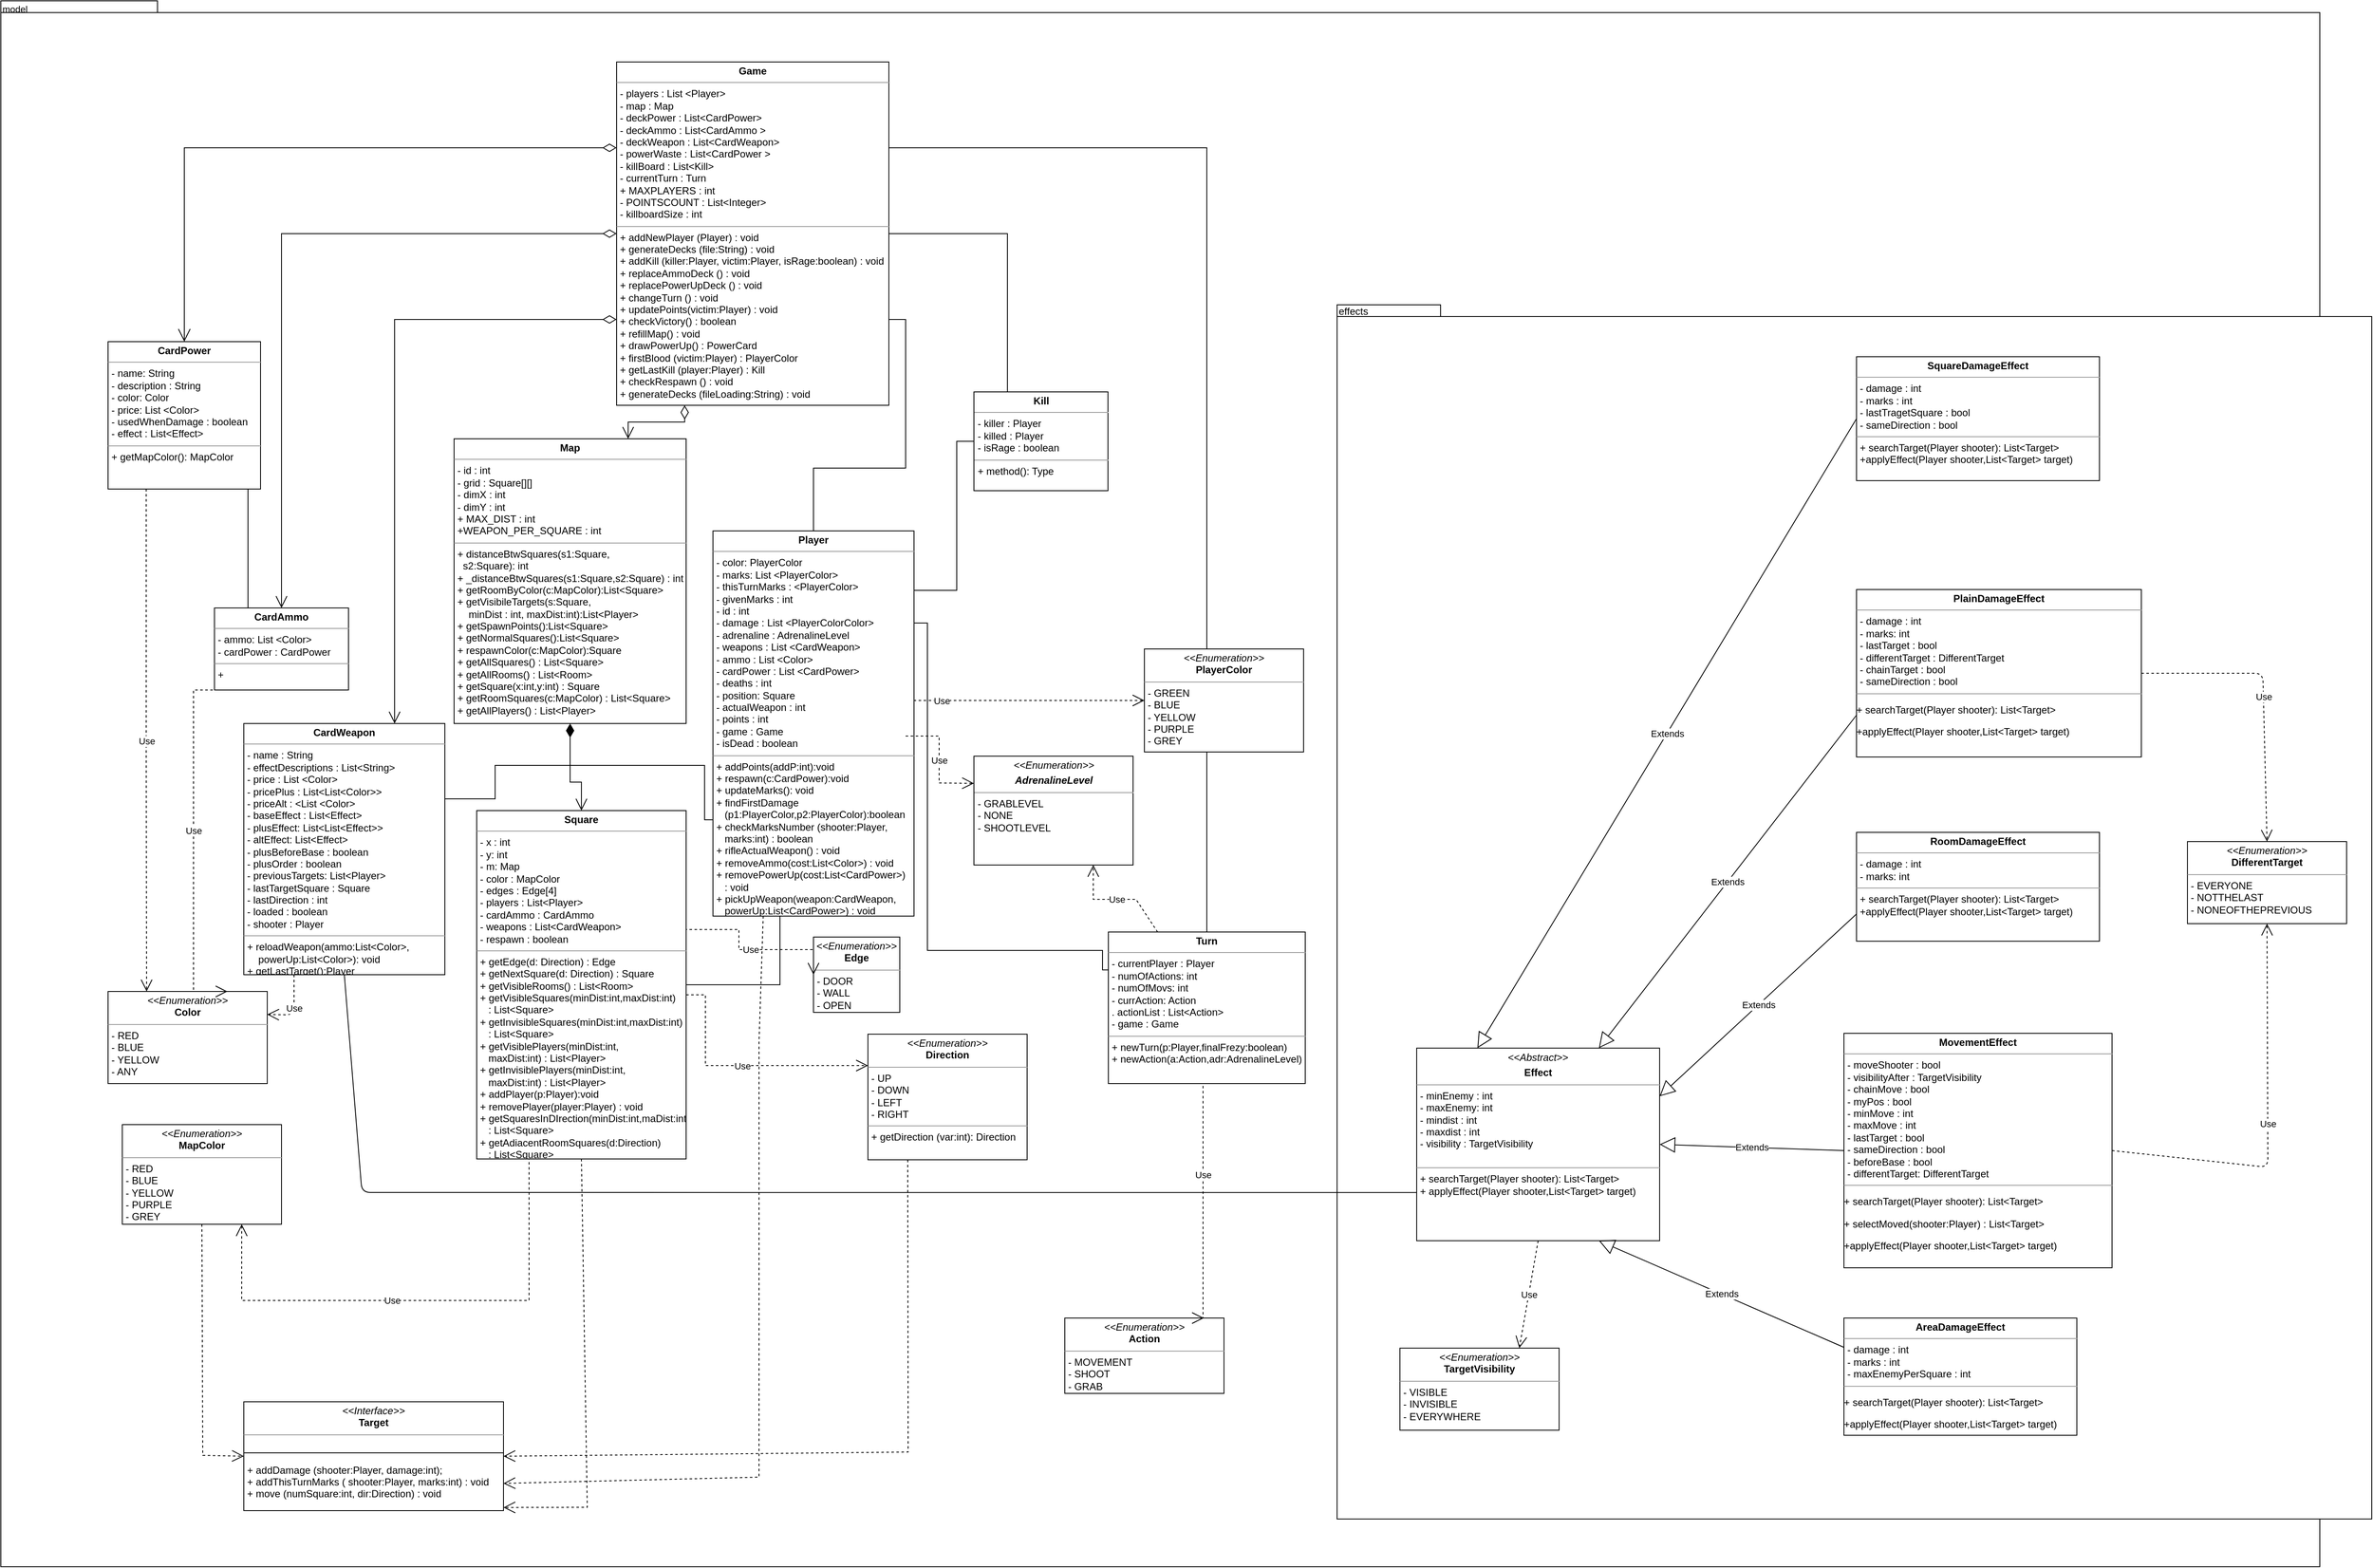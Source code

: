 <mxfile version="10.6.5" type="device"><diagram id="5dmXq8ka0FYqK9Un6Qsx" name="Page-1"><mxGraphModel dx="2029" dy="2107" grid="1" gridSize="10" guides="1" tooltips="1" connect="1" arrows="1" fold="1" page="1" pageScale="1" pageWidth="827" pageHeight="1169" math="0" shadow="0"><root><mxCell id="0"/><mxCell id="1" parent="0"/><mxCell id="xHORX6bzdE3aPcLLnHPH-1" value="" style="shape=folder;fontStyle=1;spacingTop=10;tabWidth=40;tabHeight=14;tabPosition=left;html=1;shadow=0;" parent="1" vertex="1"><mxGeometry x="-390" y="-313" width="2768" height="1870" as="geometry"/></mxCell><mxCell id="7BmhaFFAC1BRYuf5oVr5-10" value="&lt;br&gt;&lt;br&gt;" style="shape=folder;fontStyle=1;spacingTop=10;tabWidth=40;tabHeight=14;tabPosition=left;html=1;" parent="1" vertex="1"><mxGeometry x="1205" y="50" width="1235" height="1450" as="geometry"/></mxCell><mxCell id="xHORX6bzdE3aPcLLnHPH-2" style="edgeStyle=orthogonalEdgeStyle;rounded=0;orthogonalLoop=1;jettySize=auto;html=1;exitX=0.5;exitY=0;exitDx=0;exitDy=0;entryX=1;entryY=0.75;entryDx=0;entryDy=0;startArrow=none;startFill=0;endArrow=none;endFill=0;" parent="1" source="tw5TaVkdDz25E8knE4R4-1" target="7BmhaFFAC1BRYuf5oVr5-17" edge="1"><mxGeometry relative="1" as="geometry"/></mxCell><mxCell id="xHORX6bzdE3aPcLLnHPH-6" style="edgeStyle=orthogonalEdgeStyle;rounded=0;orthogonalLoop=1;jettySize=auto;html=1;exitX=0.5;exitY=0;exitDx=0;exitDy=0;entryX=0;entryY=0.25;entryDx=0;entryDy=0;endArrow=diamondThin;endFill=0;endSize=14;startArrow=open;startFill=0;startSize=13;" parent="1" source="tw5TaVkdDz25E8knE4R4-7" target="7BmhaFFAC1BRYuf5oVr5-17" edge="1"><mxGeometry relative="1" as="geometry"/></mxCell><mxCell id="xHORX6bzdE3aPcLLnHPH-10" style="edgeStyle=orthogonalEdgeStyle;rounded=0;orthogonalLoop=1;jettySize=auto;html=1;exitX=0.5;exitY=0;exitDx=0;exitDy=0;entryX=0;entryY=0.5;entryDx=0;entryDy=0;endArrow=diamondThin;endFill=0;endSize=14;startSize=12;startArrow=open;startFill=0;" parent="1" source="tw5TaVkdDz25E8knE4R4-4" target="7BmhaFFAC1BRYuf5oVr5-17" edge="1"><mxGeometry relative="1" as="geometry"/></mxCell><mxCell id="xHORX6bzdE3aPcLLnHPH-37" style="edgeStyle=orthogonalEdgeStyle;rounded=0;orthogonalLoop=1;jettySize=auto;html=1;exitX=0.25;exitY=0;exitDx=0;exitDy=0;entryX=1;entryY=0.5;entryDx=0;entryDy=0;endArrow=none;endFill=0;" parent="1" source="tw5TaVkdDz25E8knE4R4-10" target="7BmhaFFAC1BRYuf5oVr5-17" edge="1"><mxGeometry relative="1" as="geometry"/></mxCell><mxCell id="xHORX6bzdE3aPcLLnHPH-46" value="&lt;font style=&quot;font-size: 11px&quot;&gt;model&lt;/font&gt;" style="text;html=1;resizable=0;points=[];autosize=1;align=left;verticalAlign=top;spacingTop=-4;" parent="1" vertex="1"><mxGeometry x="-390" y="-313" width="50" height="20" as="geometry"/></mxCell><mxCell id="xHORX6bzdE3aPcLLnHPH-48" value="&lt;p style=&quot;margin: 0px ; margin-top: 4px ; text-align: center&quot;&gt;&lt;i&gt;&amp;lt;&amp;lt;Interface&amp;gt;&amp;gt;&lt;/i&gt;&lt;br&gt;&lt;b&gt;Target&lt;/b&gt;&lt;/p&gt;&lt;hr size=&quot;1&quot;&gt;&lt;p style=&quot;margin: 0px ; margin-left: 4px&quot;&gt;&lt;br&gt;&lt;/p&gt;&lt;p style=&quot;margin: 0px ; margin-left: 4px&quot;&gt;&lt;br&gt;&lt;/p&gt;&lt;p style=&quot;margin: 0px ; margin-left: 4px&quot;&gt;+ addDamage (shooter:Player, damage:int);&lt;/p&gt;&lt;p style=&quot;margin: 0px ; margin-left: 4px&quot;&gt;+ addThisTurnMarks ( shooter:Player, marks:int) : void&lt;/p&gt;&lt;p style=&quot;margin: 0px ; margin-left: 4px&quot;&gt;+ move (numSquare:int, dir:Direction) : void&lt;/p&gt;" style="verticalAlign=top;align=left;overflow=fill;fontSize=12;fontFamily=Helvetica;html=1;" parent="1" vertex="1"><mxGeometry x="-100" y="1360" width="310" height="130" as="geometry"/></mxCell><mxCell id="xHORX6bzdE3aPcLLnHPH-53" value="&lt;p style=&quot;margin: 0px ; margin-top: 4px ; text-align: center&quot;&gt;&lt;i&gt;&amp;lt;&amp;lt;Enumeration&amp;gt;&amp;gt;&lt;/i&gt;&lt;br&gt;&lt;b&gt;Color&lt;/b&gt;&lt;/p&gt;&lt;hr size=&quot;1&quot;&gt;&lt;p style=&quot;margin: 0px ; margin-left: 4px&quot;&gt;- RED&lt;/p&gt;&lt;p style=&quot;margin: 0px ; margin-left: 4px&quot;&gt;- BLUE&lt;/p&gt;&lt;p style=&quot;margin: 0px ; margin-left: 4px&quot;&gt;- YELLOW&lt;/p&gt;&lt;p style=&quot;margin: 0px ; margin-left: 4px&quot;&gt;- ANY&lt;/p&gt;" style="verticalAlign=top;align=left;overflow=fill;fontSize=12;fontFamily=Helvetica;html=1;" parent="1" vertex="1"><mxGeometry x="-262" y="870" width="190" height="110" as="geometry"/></mxCell><mxCell id="xHORX6bzdE3aPcLLnHPH-54" style="edgeStyle=orthogonalEdgeStyle;rounded=0;orthogonalLoop=1;jettySize=auto;html=1;exitX=1;exitY=0.5;exitDx=0;exitDy=0;entryX=0.5;entryY=1;entryDx=0;entryDy=0;endArrow=none;endFill=0;" parent="1" source="xHORX6bzdE3aPcLLnHPH-108" target="tw5TaVkdDz25E8knE4R4-1" edge="1"><mxGeometry relative="1" as="geometry"><mxPoint x="445" y="540.941" as="sourcePoint"/><Array as="points"><mxPoint x="540" y="862"/><mxPoint x="540" y="710"/></Array></mxGeometry></mxCell><mxCell id="xHORX6bzdE3aPcLLnHPH-55" style="edgeStyle=orthogonalEdgeStyle;rounded=0;orthogonalLoop=1;jettySize=auto;html=1;exitX=0.5;exitY=0;exitDx=0;exitDy=0;entryX=1;entryY=0.25;entryDx=0;entryDy=0;endArrow=none;endFill=0;" parent="1" source="xHORX6bzdE3aPcLLnHPH-56" target="7BmhaFFAC1BRYuf5oVr5-17" edge="1"><mxGeometry relative="1" as="geometry"/></mxCell><mxCell id="xHORX6bzdE3aPcLLnHPH-56" value="&lt;p style=&quot;margin: 0px ; margin-top: 4px ; text-align: center&quot;&gt;&lt;b&gt;Turn&lt;/b&gt;&lt;/p&gt;&lt;hr size=&quot;1&quot;&gt;&lt;p style=&quot;margin: 0px ; margin-left: 4px&quot;&gt;- currentPlayer : Player&lt;/p&gt;&lt;p style=&quot;margin: 0px ; margin-left: 4px&quot;&gt;- numOfActions: int&lt;/p&gt;&lt;p style=&quot;margin: 0px ; margin-left: 4px&quot;&gt;- numOfMovs: int&lt;/p&gt;&lt;p style=&quot;margin: 0px ; margin-left: 4px&quot;&gt;- currAction: Action&lt;/p&gt;&lt;p style=&quot;margin: 0px ; margin-left: 4px&quot;&gt;. actionList : List&amp;lt;Action&amp;gt;&lt;/p&gt;&lt;p style=&quot;margin: 0px ; margin-left: 4px&quot;&gt;- game : Game&lt;/p&gt;&lt;hr size=&quot;1&quot;&gt;&lt;p style=&quot;margin: 0px ; margin-left: 4px&quot;&gt;+ newTurn(p:Player,finalFrezy:boolean)&lt;/p&gt;&lt;p style=&quot;margin: 0px ; margin-left: 4px&quot;&gt;+ newAction(a:Action,adr:AdrenalineLevel)&lt;/p&gt;" style="verticalAlign=top;align=left;overflow=fill;fontSize=12;fontFamily=Helvetica;html=1;" parent="1" vertex="1"><mxGeometry x="932" y="799" width="235" height="181" as="geometry"/></mxCell><mxCell id="xHORX6bzdE3aPcLLnHPH-58" value="&lt;p style=&quot;margin: 0px ; margin-top: 4px ; text-align: center&quot;&gt;&lt;i&gt;&amp;lt;&amp;lt;Enumeration&amp;gt;&amp;gt;&lt;/i&gt;&lt;br&gt;&lt;b&gt;Action&lt;/b&gt;&lt;/p&gt;&lt;hr size=&quot;1&quot;&gt;&lt;p style=&quot;margin: 0px ; margin-left: 4px&quot;&gt;- MOVEMENT&lt;/p&gt;&lt;p style=&quot;margin: 0px ; margin-left: 4px&quot;&gt;- SHOOT&lt;/p&gt;&lt;p style=&quot;margin: 0px ; margin-left: 4px&quot;&gt;- GRAB&lt;/p&gt;" style="verticalAlign=top;align=left;overflow=fill;fontSize=12;fontFamily=Helvetica;html=1;" parent="1" vertex="1"><mxGeometry x="880" y="1260" width="190" height="90" as="geometry"/></mxCell><mxCell id="xHORX6bzdE3aPcLLnHPH-61" value="" style="endArrow=open;html=1;endSize=12;startArrow=diamondThin;startSize=14;startFill=1;edgeStyle=orthogonalEdgeStyle;align=left;verticalAlign=bottom;rounded=0;entryX=0.5;entryY=0;entryDx=0;entryDy=0;exitX=0.5;exitY=1;exitDx=0;exitDy=0;" parent="1" source="xHORX6bzdE3aPcLLnHPH-92" target="xHORX6bzdE3aPcLLnHPH-108" edge="1"><mxGeometry x="-1" y="24" relative="1" as="geometry"><mxPoint x="288.483" y="414.207" as="sourcePoint"/><mxPoint x="360" y="590" as="targetPoint"/><Array as="points"><mxPoint x="290" y="620"/><mxPoint x="303" y="620"/></Array><mxPoint x="-19" y="-24" as="offset"/></mxGeometry></mxCell><mxCell id="xHORX6bzdE3aPcLLnHPH-67" value="" style="endArrow=open;html=1;endSize=12;startArrow=diamondThin;startSize=14;startFill=0;edgeStyle=orthogonalEdgeStyle;align=left;verticalAlign=bottom;rounded=0;exitX=0.25;exitY=1;exitDx=0;exitDy=0;entryX=0.75;entryY=0;entryDx=0;entryDy=0;" parent="1" source="7BmhaFFAC1BRYuf5oVr5-17" edge="1" target="xHORX6bzdE3aPcLLnHPH-92"><mxGeometry x="-1" y="3" relative="1" as="geometry"><mxPoint x="310" y="231" as="sourcePoint"/><mxPoint x="290" y="271" as="targetPoint"/><Array as="points"/></mxGeometry></mxCell><mxCell id="xHORX6bzdE3aPcLLnHPH-72" value="Use" style="endArrow=open;endSize=12;html=1;strokeColor=#000000;rounded=0;dashed=1;edgeStyle=orthogonalEdgeStyle;exitX=0.75;exitY=1;exitDx=0;exitDy=0;" parent="1" source="xHORX6bzdE3aPcLLnHPH-56" edge="1"><mxGeometry width="160" relative="1" as="geometry"><mxPoint x="975" y="938" as="sourcePoint"/><mxPoint x="1046" y="1260" as="targetPoint"/><Array as="points"><mxPoint x="1045" y="1260"/></Array></mxGeometry></mxCell><mxCell id="xHORX6bzdE3aPcLLnHPH-74" value="Use" style="endArrow=open;endSize=12;dashed=1;html=1;strokeColor=#000000;edgeStyle=orthogonalEdgeStyle;rounded=0;exitX=0.25;exitY=1;exitDx=0;exitDy=0;" parent="1" source="tw5TaVkdDz25E8knE4R4-7" target="xHORX6bzdE3aPcLLnHPH-53" edge="1"><mxGeometry width="160" relative="1" as="geometry"><mxPoint x="-55" y="500" as="sourcePoint"/><mxPoint x="130" y="300" as="targetPoint"/><Array as="points"><mxPoint x="-216" y="580"/><mxPoint x="-216" y="580"/></Array></mxGeometry></mxCell><mxCell id="xHORX6bzdE3aPcLLnHPH-79" value="" style="endArrow=none;html=1;edgeStyle=orthogonalEdgeStyle;strokeColor=#000000;rounded=0;entryX=0;entryY=0.5;entryDx=0;entryDy=0;exitX=1;exitY=0.25;exitDx=0;exitDy=0;" parent="1" source="tw5TaVkdDz25E8knE4R4-1" target="tw5TaVkdDz25E8knE4R4-10" edge="1"><mxGeometry relative="1" as="geometry"><mxPoint x="665" y="290" as="sourcePoint"/><mxPoint x="690" y="289" as="targetPoint"/><Array as="points"><mxPoint x="666" y="391"/><mxPoint x="751" y="391"/><mxPoint x="751" y="214"/></Array></mxGeometry></mxCell><mxCell id="xHORX6bzdE3aPcLLnHPH-80" value="" style="resizable=0;html=1;align=left;verticalAlign=bottom;labelBackgroundColor=#ffffff;fontSize=10;" parent="xHORX6bzdE3aPcLLnHPH-79" connectable="0" vertex="1"><mxGeometry x="-1" relative="1" as="geometry"/></mxCell><mxCell id="xHORX6bzdE3aPcLLnHPH-81" value="" style="resizable=0;html=1;align=right;verticalAlign=bottom;labelBackgroundColor=#ffffff;fontSize=10;" parent="xHORX6bzdE3aPcLLnHPH-79" connectable="0" vertex="1"><mxGeometry x="1" relative="1" as="geometry"/></mxCell><mxCell id="xHORX6bzdE3aPcLLnHPH-82" value="" style="endArrow=none;html=1;edgeStyle=orthogonalEdgeStyle;strokeColor=#000000;rounded=0;exitX=1;exitY=0.25;exitDx=0;exitDy=0;entryX=0;entryY=0.25;entryDx=0;entryDy=0;" parent="1" source="tw5TaVkdDz25E8knE4R4-1" target="xHORX6bzdE3aPcLLnHPH-56" edge="1"><mxGeometry relative="1" as="geometry"><mxPoint x="667" y="410" as="sourcePoint"/><mxPoint x="927" y="821" as="targetPoint"/><Array as="points"><mxPoint x="716" y="430"/><mxPoint x="716" y="821"/><mxPoint x="925" y="821"/></Array></mxGeometry></mxCell><mxCell id="xHORX6bzdE3aPcLLnHPH-83" value="" style="resizable=0;html=1;align=left;verticalAlign=bottom;labelBackgroundColor=#ffffff;fontSize=10;" parent="xHORX6bzdE3aPcLLnHPH-82" connectable="0" vertex="1"><mxGeometry x="-1" relative="1" as="geometry"/></mxCell><mxCell id="xHORX6bzdE3aPcLLnHPH-84" value="" style="resizable=0;html=1;align=right;verticalAlign=bottom;labelBackgroundColor=#ffffff;fontSize=10;" parent="xHORX6bzdE3aPcLLnHPH-82" connectable="0" vertex="1"><mxGeometry x="1" relative="1" as="geometry"/></mxCell><mxCell id="xHORX6bzdE3aPcLLnHPH-90" value="&lt;p style=&quot;margin: 0px ; margin-top: 4px ; text-align: center&quot;&gt;&lt;i&gt;&amp;lt;&amp;lt;Enumeration&amp;gt;&amp;gt;&lt;/i&gt;&lt;br&gt;&lt;b&gt;Edge&lt;/b&gt;&lt;/p&gt;&lt;hr size=&quot;1&quot;&gt;&lt;p style=&quot;margin: 0px ; margin-left: 4px&quot;&gt;- DOOR&lt;/p&gt;&lt;p style=&quot;margin: 0px ; margin-left: 4px&quot;&gt;- WALL&lt;/p&gt;&lt;p style=&quot;margin: 0px ; margin-left: 4px&quot;&gt;- OPEN&lt;/p&gt;" style="verticalAlign=top;align=left;overflow=fill;fontSize=12;fontFamily=Helvetica;html=1;" parent="1" vertex="1"><mxGeometry x="580" y="805" width="103" height="90" as="geometry"/></mxCell><mxCell id="xHORX6bzdE3aPcLLnHPH-92" value="&lt;p style=&quot;margin: 0px ; margin-top: 4px ; text-align: center&quot;&gt;&lt;b&gt;Map&lt;/b&gt;&lt;/p&gt;&lt;hr size=&quot;1&quot;&gt;&lt;p style=&quot;margin: 0px ; margin-left: 4px&quot;&gt;- id : int&lt;/p&gt;&lt;p style=&quot;margin: 0px ; margin-left: 4px&quot;&gt;- grid : Square[][]&lt;/p&gt;&lt;p style=&quot;margin: 0px ; margin-left: 4px&quot;&gt;- dimX : int&lt;/p&gt;&lt;p style=&quot;margin: 0px ; margin-left: 4px&quot;&gt;- dimY : int&lt;/p&gt;&lt;p style=&quot;margin: 0px ; margin-left: 4px&quot;&gt;+ MAX_DIST : int&lt;/p&gt;&lt;p style=&quot;margin: 0px ; margin-left: 4px&quot;&gt;+WEAPON_PER_SQUARE : int&lt;/p&gt;&lt;hr size=&quot;1&quot;&gt;&lt;p style=&quot;margin: 0px ; margin-left: 4px&quot;&gt;+ distanceBtwSquares(s1:Square,&lt;br&gt;&amp;nbsp; s2:Square): int&lt;/p&gt;&lt;p style=&quot;margin: 0px ; margin-left: 4px&quot;&gt;+ _distanceBtwSquares(s1:Square,s2:Square) : int&lt;/p&gt;&lt;p style=&quot;margin: 0px ; margin-left: 4px&quot;&gt;&lt;span&gt;+ getRoomByColor(c:MapColor):List&amp;lt;Square&amp;gt;&lt;/span&gt;&lt;/p&gt;&lt;p style=&quot;margin: 0px ; margin-left: 4px&quot;&gt;+ getVisibileTargets(s:Square,&lt;br&gt;&amp;nbsp; &amp;nbsp; minDist : int, maxDist:int):List&amp;lt;Player&amp;gt;&lt;/p&gt;&lt;p style=&quot;margin: 0px ; margin-left: 4px&quot;&gt;+ getSpawnPoints():List&amp;lt;Square&amp;gt;&lt;/p&gt;&lt;p style=&quot;margin: 0px ; margin-left: 4px&quot;&gt;+ getNormalSquares():List&amp;lt;Square&amp;gt;&lt;/p&gt;&lt;p style=&quot;margin: 0px ; margin-left: 4px&quot;&gt;+ respawnColor(c:MapColor):Square&lt;/p&gt;&lt;p style=&quot;margin: 0px ; margin-left: 4px&quot;&gt;+ getAllSquares() : List&amp;lt;Square&amp;gt;&lt;/p&gt;&lt;p style=&quot;margin: 0px ; margin-left: 4px&quot;&gt;+ getAllRooms() : List&amp;lt;Room&amp;gt;&lt;/p&gt;&lt;p style=&quot;margin: 0px ; margin-left: 4px&quot;&gt;+ getSquare(x:int,y:int) : Square&lt;/p&gt;&lt;p style=&quot;margin: 0px ; margin-left: 4px&quot;&gt;+ getRoomSquares(c:MapColor) : List&amp;lt;Square&amp;gt;&lt;/p&gt;&lt;p style=&quot;margin: 0px ; margin-left: 4px&quot;&gt;+ getAllPlayers() : List&amp;lt;Player&amp;gt;&lt;/p&gt;&lt;p style=&quot;margin: 0px ; margin-left: 4px&quot;&gt;&lt;br&gt;&lt;/p&gt;" style="verticalAlign=top;align=left;overflow=fill;fontSize=12;fontFamily=Helvetica;html=1;" parent="1" vertex="1"><mxGeometry x="151" y="210" width="277" height="340" as="geometry"/></mxCell><mxCell id="xHORX6bzdE3aPcLLnHPH-97" value="Use" style="endArrow=open;endSize=12;dashed=1;html=1;strokeColor=#000000;edgeStyle=orthogonalEdgeStyle;exitX=1;exitY=0.5;exitDx=0;exitDy=0;rounded=0;entryX=0;entryY=0.25;entryDx=0;entryDy=0;" parent="1" source="xHORX6bzdE3aPcLLnHPH-108" target="cgNU7ZwbJ3trdN-GTC8m-3" edge="1"><mxGeometry x="0.039" width="160" relative="1" as="geometry"><mxPoint x="444.853" y="592.765" as="sourcePoint"/><mxPoint x="631.429" y="954.143" as="targetPoint"/><Array as="points"><mxPoint x="451" y="874"/><mxPoint x="451" y="958"/></Array><mxPoint as="offset"/></mxGeometry></mxCell><mxCell id="xHORX6bzdE3aPcLLnHPH-108" value="&lt;p style=&quot;margin: 0px ; margin-top: 4px ; text-align: center&quot;&gt;&lt;b&gt;Square&lt;/b&gt;&lt;/p&gt;&lt;hr size=&quot;1&quot;&gt;&lt;p style=&quot;margin: 0px ; margin-left: 4px&quot;&gt;&lt;span&gt;- x : int&lt;/span&gt;&lt;br&gt;&lt;/p&gt;&lt;p style=&quot;margin: 0px ; margin-left: 4px&quot;&gt;- y: int&lt;/p&gt;&lt;p style=&quot;margin: 0px ; margin-left: 4px&quot;&gt;- m: Map&lt;/p&gt;&lt;p style=&quot;margin: 0px ; margin-left: 4px&quot;&gt;- color : MapColor&lt;/p&gt;&lt;p style=&quot;margin: 0px ; margin-left: 4px&quot;&gt;- edges : Edge[4]&lt;/p&gt;&lt;p style=&quot;margin: 0px ; margin-left: 4px&quot;&gt;- players : List&amp;lt;Player&amp;gt;&lt;/p&gt;&lt;p style=&quot;margin: 0px ; margin-left: 4px&quot;&gt;- cardAmmo : CardAmmo&lt;/p&gt;&lt;p style=&quot;margin: 0px ; margin-left: 4px&quot;&gt;- weapons : List&amp;lt;CardWeapon&amp;gt;&lt;/p&gt;&lt;p style=&quot;margin: 0px ; margin-left: 4px&quot;&gt;- respawn : boolean&lt;/p&gt;&lt;hr size=&quot;1&quot;&gt;&lt;p style=&quot;margin: 0px ; margin-left: 4px&quot;&gt;+ getEdge(d: Direction) : Edge&lt;/p&gt;&lt;p style=&quot;margin: 0px ; margin-left: 4px&quot;&gt;+ getNextSquare(d: Direction) :&lt;span&gt;&amp;nbsp;Square&lt;/span&gt;&lt;/p&gt;&lt;p style=&quot;margin: 0px ; margin-left: 4px&quot;&gt;+ getVisibleRooms() :&amp;nbsp;&lt;span&gt;List&amp;lt;Room&amp;gt;&lt;/span&gt;&lt;/p&gt;&lt;p style=&quot;margin: 0px ; margin-left: 4px&quot;&gt;&lt;span&gt;+ getVisibleSquares(minDist:int,maxDist:int)&lt;/span&gt;&lt;/p&gt;&lt;p style=&quot;margin: 0px ; margin-left: 4px&quot;&gt;&lt;span&gt;&amp;nbsp; &amp;nbsp;: List&amp;lt;Square&amp;gt;&lt;/span&gt;&lt;/p&gt;&lt;p style=&quot;margin: 0px ; margin-left: 4px&quot;&gt;&lt;span&gt;+ getInvisibleSquares(minDist:int,maxDist:int)&lt;/span&gt;&lt;/p&gt;&lt;p style=&quot;margin: 0px ; margin-left: 4px&quot;&gt;&lt;span&gt;&amp;nbsp; &amp;nbsp;: List&amp;lt;Square&amp;gt;&lt;/span&gt;&lt;/p&gt;&lt;p style=&quot;margin: 0px ; margin-left: 4px&quot;&gt;+ getVisiblePlayers(minDist:int,&lt;/p&gt;&lt;p style=&quot;margin: 0px ; margin-left: 4px&quot;&gt;&amp;nbsp; &amp;nbsp;maxDist:int) :&amp;nbsp;&lt;span&gt;List&amp;lt;Player&amp;gt;&lt;/span&gt;&lt;/p&gt;&lt;p style=&quot;margin: 0px ; margin-left: 4px&quot;&gt;&lt;span&gt;+ getInvisiblePlayers(minDist:int,&lt;/span&gt;&lt;/p&gt;&lt;p style=&quot;margin: 0px ; margin-left: 4px&quot;&gt;&lt;span&gt;&amp;nbsp; &amp;nbsp;maxDist:int) : List&amp;lt;Player&amp;gt;&lt;/span&gt;&lt;/p&gt;&lt;p style=&quot;margin: 0px ; margin-left: 4px&quot;&gt;+ addPlayer(p:Player):void&lt;/p&gt;&lt;p style=&quot;margin: 0px ; margin-left: 4px&quot;&gt;+ removePlayer(player:Player) : void&lt;/p&gt;&lt;p style=&quot;margin: 0px ; margin-left: 4px&quot;&gt;+ getSquaresInDIrection(minDist:int,maDist:int)&lt;/p&gt;&lt;p style=&quot;margin: 0px ; margin-left: 4px&quot;&gt;&amp;nbsp; &amp;nbsp;: List&amp;lt;Square&amp;gt;&lt;/p&gt;&lt;p style=&quot;margin: 0px ; margin-left: 4px&quot;&gt;+ getAdiacentRoomSquares(d:Direction)&lt;/p&gt;&lt;p style=&quot;margin: 0px ; margin-left: 4px&quot;&gt;&amp;nbsp; &amp;nbsp;: List&amp;lt;Square&amp;gt;&lt;/p&gt;" style="verticalAlign=top;align=left;overflow=fill;fontSize=12;fontFamily=Helvetica;html=1;" parent="1" vertex="1"><mxGeometry x="178" y="654" width="250" height="416" as="geometry"/></mxCell><mxCell id="xHORX6bzdE3aPcLLnHPH-109" value="Use" style="endArrow=open;endSize=12;dashed=1;html=1;strokeColor=#000000;edgeStyle=orthogonalEdgeStyle;rounded=0;entryX=0;entryY=0.5;entryDx=0;entryDy=0;exitX=1;exitY=0.25;exitDx=0;exitDy=0;" parent="1" source="xHORX6bzdE3aPcLLnHPH-108" target="xHORX6bzdE3aPcLLnHPH-90" edge="1"><mxGeometry x="0.137" width="160" relative="1" as="geometry"><mxPoint x="490" y="604" as="sourcePoint"/><mxPoint x="610" y="605" as="targetPoint"/><Array as="points"><mxPoint x="491" y="796"/><mxPoint x="491" y="820"/></Array><mxPoint as="offset"/></mxGeometry></mxCell><mxCell id="szUhDlw3FZCNTtnYp7jg-1" value="&lt;p style=&quot;margin: 0px ; margin-top: 4px ; text-align: center&quot;&gt;&lt;i&gt;&amp;lt;&amp;lt;Enumeration&amp;gt;&amp;gt;&lt;/i&gt;&lt;br&gt;&lt;b&gt;MapColor&lt;/b&gt;&lt;/p&gt;&lt;hr size=&quot;1&quot;&gt;&lt;p style=&quot;margin: 0px ; margin-left: 4px&quot;&gt;- RED&lt;/p&gt;&lt;p style=&quot;margin: 0px ; margin-left: 4px&quot;&gt;- BLUE&lt;/p&gt;&lt;p style=&quot;margin: 0px ; margin-left: 4px&quot;&gt;- YELLOW&lt;/p&gt;&lt;p style=&quot;margin: 0px ; margin-left: 4px&quot;&gt;- PURPLE&lt;/p&gt;&lt;p style=&quot;margin: 0px ; margin-left: 4px&quot;&gt;- GREY&lt;/p&gt;" style="verticalAlign=top;align=left;overflow=fill;fontSize=12;fontFamily=Helvetica;html=1;" parent="1" vertex="1"><mxGeometry x="-245" y="1029" width="190" height="119" as="geometry"/></mxCell><mxCell id="szUhDlw3FZCNTtnYp7jg-4" value="Use" style="endArrow=none;endSize=12;dashed=1;html=1;entryX=0.25;entryY=1;entryDx=0;entryDy=0;edgeStyle=orthogonalEdgeStyle;rounded=0;startSize=12;startArrow=open;startFill=0;endFill=0;exitX=0.75;exitY=1;exitDx=0;exitDy=0;" parent="1" source="szUhDlw3FZCNTtnYp7jg-1" target="xHORX6bzdE3aPcLLnHPH-108" edge="1"><mxGeometry x="-0.105" width="160" relative="1" as="geometry"><mxPoint x="40" y="1149" as="sourcePoint"/><mxPoint x="210" y="830" as="targetPoint"/><Array as="points"><mxPoint x="-7" y="1239"/><mxPoint x="315" y="1239"/></Array><mxPoint as="offset"/></mxGeometry></mxCell><mxCell id="szUhDlw3FZCNTtnYp7jg-5" value="&lt;p style=&quot;margin: 0px ; margin-top: 4px ; text-align: center&quot;&gt;&lt;i&gt;&amp;lt;&amp;lt;Enumeration&amp;gt;&amp;gt;&lt;/i&gt;&lt;br&gt;&lt;b&gt;PlayerColor&lt;/b&gt;&lt;/p&gt;&lt;hr size=&quot;1&quot;&gt;&lt;p style=&quot;margin: 0px ; margin-left: 4px&quot;&gt;- GREEN&lt;/p&gt;&lt;p style=&quot;margin: 0px ; margin-left: 4px&quot;&gt;- BLUE&lt;/p&gt;&lt;p style=&quot;margin: 0px ; margin-left: 4px&quot;&gt;- YELLOW&lt;/p&gt;&lt;p style=&quot;margin: 0px ; margin-left: 4px&quot;&gt;- PURPLE&lt;/p&gt;&lt;p style=&quot;margin: 0px ; margin-left: 4px&quot;&gt;- GREY&lt;/p&gt;" style="verticalAlign=top;align=left;overflow=fill;fontSize=12;fontFamily=Helvetica;html=1;" parent="1" vertex="1"><mxGeometry x="975" y="461" width="190" height="123" as="geometry"/></mxCell><mxCell id="szUhDlw3FZCNTtnYp7jg-6" value="Use" style="endArrow=open;endSize=12;dashed=1;html=1;exitX=1;exitY=0.75;exitDx=0;exitDy=0;edgeStyle=orthogonalEdgeStyle;rounded=0;entryX=0;entryY=0.5;entryDx=0;entryDy=0;" parent="1" source="tw5TaVkdDz25E8knE4R4-1" target="szUhDlw3FZCNTtnYp7jg-5" edge="1"><mxGeometry width="160" relative="1" as="geometry"><mxPoint x="670" y="380" as="sourcePoint"/><mxPoint x="830" y="380" as="targetPoint"/><Array as="points"><mxPoint x="666" y="524"/></Array></mxGeometry></mxCell><mxCell id="RBNO5oEIZXy7v-XqrC7g-1" value="&lt;p style=&quot;margin: 0px ; margin-top: 4px ; text-align: center&quot;&gt;&amp;lt;&amp;lt;&lt;i&gt;Abstract&lt;/i&gt;&amp;gt;&amp;gt;&lt;/p&gt;&lt;p style=&quot;margin: 0px ; margin-top: 4px ; text-align: center&quot;&gt;&lt;b&gt;Effect&lt;/b&gt;&lt;/p&gt;&lt;hr size=&quot;1&quot;&gt;&lt;p style=&quot;margin: 0px ; margin-left: 4px&quot;&gt;- minEnemy : int&lt;/p&gt;&lt;p style=&quot;margin: 0px ; margin-left: 4px&quot;&gt;- maxEnemy: int&lt;/p&gt;&lt;p style=&quot;margin: 0px ; margin-left: 4px&quot;&gt;- mindist : int&lt;/p&gt;&lt;p style=&quot;margin: 0px ; margin-left: 4px&quot;&gt;- maxdist : int&lt;/p&gt;&lt;p style=&quot;margin: 0px ; margin-left: 4px&quot;&gt;- visibility : TargetVisibility&lt;/p&gt;&lt;p style=&quot;margin: 0px ; margin-left: 4px&quot;&gt;&lt;br&gt;&lt;/p&gt;&lt;hr size=&quot;1&quot;&gt;&lt;p style=&quot;margin: 0px ; margin-left: 4px&quot;&gt;+ searchTarget(Player shooter): List&amp;lt;Target&amp;gt;&lt;/p&gt;&lt;p style=&quot;margin: 0px ; margin-left: 4px&quot;&gt;+ applyEffect(Player shooter,List&amp;lt;Target&amp;gt; target)&lt;/p&gt;" style="verticalAlign=top;align=left;overflow=fill;fontSize=12;fontFamily=Helvetica;html=1;" parent="1" vertex="1"><mxGeometry x="1300" y="937.682" width="290" height="230" as="geometry"/></mxCell><mxCell id="RBNO5oEIZXy7v-XqrC7g-2" value="&lt;p style=&quot;margin: 0px ; margin-top: 4px ; text-align: center&quot;&gt;&lt;b&gt;PlainDamageEffect&lt;/b&gt;&lt;/p&gt;&lt;hr size=&quot;1&quot;&gt;&lt;p style=&quot;margin: 0px ; margin-left: 4px&quot;&gt;- damage : int&lt;/p&gt;&lt;p style=&quot;margin: 0px ; margin-left: 4px&quot;&gt;- marks: int&lt;/p&gt;&lt;p style=&quot;margin: 0px ; margin-left: 4px&quot;&gt;- lastTarget : bool&lt;/p&gt;&lt;p style=&quot;margin: 0px ; margin-left: 4px&quot;&gt;- differentTarget : DifferentTarget&lt;/p&gt;&lt;p style=&quot;margin: 0px ; margin-left: 4px&quot;&gt;- chainTarget : bool&lt;/p&gt;&lt;p style=&quot;margin: 0px ; margin-left: 4px&quot;&gt;- sameDirection : bool&lt;/p&gt;&lt;hr size=&quot;1&quot;&gt;&lt;p style=&quot;text-align: left&quot;&gt;+ searchTarget(Player shooter): List&amp;lt;Target&amp;gt;&lt;/p&gt;&lt;p style=&quot;text-align: left&quot;&gt;&lt;span&gt;+applyEffect(Player shooter,List&amp;lt;Target&amp;gt; target)&lt;/span&gt;&lt;/p&gt;" style="verticalAlign=top;align=left;overflow=fill;fontSize=12;fontFamily=Helvetica;html=1;" parent="1" vertex="1"><mxGeometry x="1825" y="390" width="340" height="200" as="geometry"/></mxCell><mxCell id="RBNO5oEIZXy7v-XqrC7g-7" value="&lt;p style=&quot;margin: 0px ; margin-top: 4px ; text-align: center&quot;&gt;&lt;b&gt;MovementEffect&lt;/b&gt;&lt;/p&gt;&lt;hr size=&quot;1&quot;&gt;&lt;p style=&quot;margin: 0px ; margin-left: 4px&quot;&gt;- moveShooter : bool&lt;/p&gt;&lt;p style=&quot;margin: 0px ; margin-left: 4px&quot;&gt;- visibilityAfter : TargetVisibility&lt;/p&gt;&lt;p style=&quot;margin: 0px ; margin-left: 4px&quot;&gt;- chainMove : bool&lt;/p&gt;&lt;p style=&quot;margin: 0px ; margin-left: 4px&quot;&gt;- myPos : bool&lt;/p&gt;&lt;p style=&quot;margin: 0px ; margin-left: 4px&quot;&gt;- minMove : int&lt;/p&gt;&lt;p style=&quot;margin: 0px ; margin-left: 4px&quot;&gt;- maxMove : int&lt;/p&gt;&lt;p style=&quot;margin: 0px ; margin-left: 4px&quot;&gt;- lastTarget : bool&lt;/p&gt;&lt;p style=&quot;margin: 0px ; margin-left: 4px&quot;&gt;- sameDirection : bool&lt;/p&gt;&lt;p style=&quot;margin: 0px ; margin-left: 4px&quot;&gt;- beforeBase : bool&lt;/p&gt;&lt;p style=&quot;margin: 0px ; margin-left: 4px&quot;&gt;- differentTarget: DifferentTarget&lt;/p&gt;&lt;hr size=&quot;1&quot;&gt;&lt;p&gt;+ searchTarget(Player shooter): List&amp;lt;Target&amp;gt;&lt;/p&gt;&lt;p&gt;+ selectMoved(shooter:Player) : List&amp;lt;Target&amp;gt;&lt;/p&gt;&lt;p&gt;+applyEffect(Player shooter,List&amp;lt;Target&amp;gt; target)&lt;/p&gt;" style="verticalAlign=top;align=left;overflow=fill;fontSize=12;fontFamily=Helvetica;html=1;" parent="1" vertex="1"><mxGeometry x="1810" y="920" width="320" height="280" as="geometry"/></mxCell><mxCell id="RBNO5oEIZXy7v-XqrC7g-8" value="&lt;p style=&quot;margin: 0px ; margin-top: 4px ; text-align: center&quot;&gt;&lt;b&gt;AreaDamageEffect&lt;/b&gt;&lt;/p&gt;&lt;hr size=&quot;1&quot;&gt;&lt;p style=&quot;margin: 0px ; margin-left: 4px&quot;&gt;- damage : int&lt;/p&gt;&lt;p style=&quot;margin: 0px ; margin-left: 4px&quot;&gt;- marks : int&lt;/p&gt;&lt;p style=&quot;margin: 0px ; margin-left: 4px&quot;&gt;- maxEnemyPerSquare : int&lt;/p&gt;&lt;hr size=&quot;1&quot;&gt;&lt;p&gt;+ searchTarget(Player shooter): List&amp;lt;Target&amp;gt;&lt;/p&gt;&lt;p&gt;+applyEffect(Player shooter,List&amp;lt;Target&amp;gt; target)&lt;/p&gt;" style="verticalAlign=top;align=left;overflow=fill;fontSize=12;fontFamily=Helvetica;html=1;" parent="1" vertex="1"><mxGeometry x="1810" y="1260" width="278" height="140" as="geometry"/></mxCell><mxCell id="UMtRhjPO0M0W3P94okes-1" value="&lt;p style=&quot;margin: 0px ; margin-top: 4px ; text-align: center&quot;&gt;&lt;b&gt;RoomDamageEffect&lt;/b&gt;&lt;/p&gt;&lt;hr size=&quot;1&quot;&gt;&lt;p style=&quot;margin: 0px ; margin-left: 4px&quot;&gt;- damage : int&lt;/p&gt;&lt;p style=&quot;margin: 0px ; margin-left: 4px&quot;&gt;- marks: int&lt;br&gt;&lt;/p&gt;&lt;hr size=&quot;1&quot;&gt;&lt;p style=&quot;margin: 0px ; margin-left: 4px&quot;&gt;+ searchTarget(Player shooter): List&amp;lt;Target&amp;gt;&lt;/p&gt;&lt;p style=&quot;margin: 0px ; margin-left: 4px&quot;&gt;+applyEffect(Player shooter,List&amp;lt;Target&amp;gt; target)&lt;/p&gt;" style="verticalAlign=top;align=left;overflow=fill;fontSize=12;fontFamily=Helvetica;html=1;" parent="1" vertex="1"><mxGeometry x="1825" y="680" width="290" height="130" as="geometry"/></mxCell><mxCell id="UMtRhjPO0M0W3P94okes-2" value="&lt;p style=&quot;margin: 0px ; margin-top: 4px ; text-align: center&quot;&gt;&lt;b&gt;SquareDamageEffect&lt;/b&gt;&lt;/p&gt;&lt;hr size=&quot;1&quot;&gt;&lt;p style=&quot;margin: 0px ; margin-left: 4px&quot;&gt;- damage : int&lt;/p&gt;&lt;p style=&quot;margin: 0px ; margin-left: 4px&quot;&gt;- marks : int&lt;/p&gt;&lt;p style=&quot;margin: 0px ; margin-left: 4px&quot;&gt;- lastTragetSquare : bool&lt;br&gt;&lt;/p&gt;&lt;p style=&quot;margin: 0px ; margin-left: 4px&quot;&gt;- sameDirection : bool&lt;/p&gt;&lt;hr size=&quot;1&quot;&gt;&lt;p style=&quot;margin: 0px ; margin-left: 4px&quot;&gt;+ searchTarget(Player shooter): List&amp;lt;Target&amp;gt;&lt;/p&gt;&lt;p style=&quot;margin: 0px ; margin-left: 4px&quot;&gt;+applyEffect(Player shooter,List&amp;lt;Target&amp;gt; target)&lt;/p&gt;" style="verticalAlign=top;align=left;overflow=fill;fontSize=12;fontFamily=Helvetica;html=1;" parent="1" vertex="1"><mxGeometry x="1825" y="112" width="290" height="148" as="geometry"/></mxCell><mxCell id="UMtRhjPO0M0W3P94okes-8" value="Extends" style="endArrow=block;endSize=16;endFill=0;html=1;exitX=0;exitY=0.5;exitDx=0;exitDy=0;entryX=1;entryY=0.5;entryDx=0;entryDy=0;" parent="1" source="RBNO5oEIZXy7v-XqrC7g-7" target="RBNO5oEIZXy7v-XqrC7g-1" edge="1"><mxGeometry width="160" relative="1" as="geometry"><mxPoint x="-40" y="1280" as="sourcePoint"/><mxPoint x="120" y="1280" as="targetPoint"/></mxGeometry></mxCell><mxCell id="UMtRhjPO0M0W3P94okes-17" value="" style="endArrow=open;endSize=12;dashed=1;html=1;exitX=0.25;exitY=1;exitDx=0;exitDy=0;entryX=1;entryY=0.5;entryDx=0;entryDy=0;rounded=0;" parent="1" source="cgNU7ZwbJ3trdN-GTC8m-3" target="xHORX6bzdE3aPcLLnHPH-48" edge="1"><mxGeometry x="-0.287" y="-100" width="160" relative="1" as="geometry"><mxPoint x="701.429" y="1089.857" as="sourcePoint"/><mxPoint x="-30" y="1280" as="targetPoint"/><Array as="points"><mxPoint x="693" y="1420"/></Array><mxPoint x="-100" y="100" as="offset"/></mxGeometry></mxCell><mxCell id="UMtRhjPO0M0W3P94okes-20" value="" style="endArrow=open;endSize=12;dashed=1;html=1;exitX=0.25;exitY=1;exitDx=0;exitDy=0;entryX=1;entryY=0.75;entryDx=0;entryDy=0;rounded=0;" parent="1" source="tw5TaVkdDz25E8knE4R4-1" target="xHORX6bzdE3aPcLLnHPH-48" edge="1"><mxGeometry x="-0.017" y="-45" width="160" relative="1" as="geometry"><mxPoint x="674.286" y="690.429" as="sourcePoint"/><mxPoint x="134.286" y="901.857" as="targetPoint"/><Array as="points"><mxPoint x="515" y="930"/><mxPoint x="515" y="1450"/></Array><mxPoint as="offset"/></mxGeometry></mxCell><mxCell id="UMtRhjPO0M0W3P94okes-21" value="" style="endArrow=open;endSize=12;dashed=1;html=1;exitX=0.5;exitY=1;exitDx=0;exitDy=0;entryX=1;entryY=0.971;entryDx=0;entryDy=0;rounded=0;entryPerimeter=0;" parent="1" source="xHORX6bzdE3aPcLLnHPH-108" target="xHORX6bzdE3aPcLLnHPH-48" edge="1"><mxGeometry x="-0.004" width="160" relative="1" as="geometry"><mxPoint x="684.286" y="700.429" as="sourcePoint"/><mxPoint x="144.286" y="911.857" as="targetPoint"/><Array as="points"><mxPoint x="310" y="1486"/></Array><mxPoint as="offset"/></mxGeometry></mxCell><mxCell id="UMtRhjPO0M0W3P94okes-22" value="" style="endArrow=open;endSize=12;dashed=1;html=1;entryX=0;entryY=0.5;entryDx=0;entryDy=0;rounded=0;exitX=0.5;exitY=1;exitDx=0;exitDy=0;" parent="1" source="szUhDlw3FZCNTtnYp7jg-1" target="xHORX6bzdE3aPcLLnHPH-48" edge="1"><mxGeometry width="160" relative="1" as="geometry"><mxPoint x="-102" y="1149" as="sourcePoint"/><mxPoint x="87.706" y="956.882" as="targetPoint"/><Array as="points"><mxPoint x="-149" y="1424"/></Array></mxGeometry></mxCell><mxCell id="7BmhaFFAC1BRYuf5oVr5-1" value="Extends" style="endArrow=block;endSize=16;endFill=0;html=1;exitX=0;exitY=0.25;exitDx=0;exitDy=0;entryX=0.75;entryY=1;entryDx=0;entryDy=0;" parent="1" source="RBNO5oEIZXy7v-XqrC7g-8" target="RBNO5oEIZXy7v-XqrC7g-1" edge="1"><mxGeometry width="160" relative="1" as="geometry"><mxPoint x="1810" y="1375" as="sourcePoint"/><mxPoint x="1590" y="1352.5" as="targetPoint"/></mxGeometry></mxCell><mxCell id="7BmhaFFAC1BRYuf5oVr5-2" value="Extends" style="endArrow=block;endSize=16;endFill=0;html=1;exitX=0;exitY=0.75;exitDx=0;exitDy=0;entryX=1;entryY=0.25;entryDx=0;entryDy=0;" parent="1" source="UMtRhjPO0M0W3P94okes-1" target="RBNO5oEIZXy7v-XqrC7g-1" edge="1"><mxGeometry width="160" relative="1" as="geometry"><mxPoint x="1825" y="859.5" as="sourcePoint"/><mxPoint x="1605" y="837" as="targetPoint"/></mxGeometry></mxCell><mxCell id="7BmhaFFAC1BRYuf5oVr5-3" value="Extends" style="endArrow=block;endSize=16;endFill=0;html=1;exitX=0;exitY=0.75;exitDx=0;exitDy=0;entryX=0.75;entryY=0;entryDx=0;entryDy=0;" parent="1" source="RBNO5oEIZXy7v-XqrC7g-2" target="RBNO5oEIZXy7v-XqrC7g-1" edge="1"><mxGeometry width="160" relative="1" as="geometry"><mxPoint x="1840.5" y="1106" as="sourcePoint"/><mxPoint x="1620.5" y="1083.5" as="targetPoint"/></mxGeometry></mxCell><mxCell id="7BmhaFFAC1BRYuf5oVr5-4" value="Extends" style="endArrow=block;endSize=16;endFill=0;html=1;exitX=0;exitY=0.5;exitDx=0;exitDy=0;entryX=0.25;entryY=0;entryDx=0;entryDy=0;" parent="1" source="UMtRhjPO0M0W3P94okes-2" target="RBNO5oEIZXy7v-XqrC7g-1" edge="1"><mxGeometry width="160" relative="1" as="geometry"><mxPoint x="1850.5" y="1116" as="sourcePoint"/><mxPoint x="1630.5" y="1093.5" as="targetPoint"/></mxGeometry></mxCell><mxCell id="7BmhaFFAC1BRYuf5oVr5-6" value="" style="endArrow=none;html=1;entryX=0;entryY=0.75;entryDx=0;entryDy=0;exitX=0.5;exitY=1;exitDx=0;exitDy=0;" parent="1" source="7BmhaFFAC1BRYuf5oVr5-16" target="RBNO5oEIZXy7v-XqrC7g-1" edge="1"><mxGeometry width="50" height="50" relative="1" as="geometry"><mxPoint x="640" y="1150" as="sourcePoint"/><mxPoint x="690" y="1100" as="targetPoint"/><Array as="points"><mxPoint x="41" y="1110"/></Array></mxGeometry></mxCell><mxCell id="7BmhaFFAC1BRYuf5oVr5-9" value="&lt;p style=&quot;margin: 0px ; margin-top: 4px ; text-align: center&quot;&gt;&lt;i&gt;&amp;lt;&amp;lt;Enumeration&amp;gt;&amp;gt;&lt;/i&gt;&lt;br&gt;&lt;b&gt;TargetVisibility&lt;/b&gt;&lt;/p&gt;&lt;hr size=&quot;1&quot;&gt;&lt;p style=&quot;margin: 0px ; margin-left: 4px&quot;&gt;- VISIBLE&lt;br&gt;- INVISIBLE&lt;/p&gt;&lt;p style=&quot;margin: 0px ; margin-left: 4px&quot;&gt;- EVERYWHERE&lt;/p&gt;" style="verticalAlign=top;align=left;overflow=fill;fontSize=12;fontFamily=Helvetica;html=1;" parent="1" vertex="1"><mxGeometry x="1280" y="1295.929" width="190" height="98" as="geometry"/></mxCell><mxCell id="7BmhaFFAC1BRYuf5oVr5-11" value="effects" style="text;html=1;resizable=0;points=[];autosize=1;align=left;verticalAlign=top;spacingTop=-4;" parent="1" vertex="1"><mxGeometry x="1205" y="48" width="50" height="20" as="geometry"/></mxCell><mxCell id="7BmhaFFAC1BRYuf5oVr5-12" value="&lt;p style=&quot;margin: 0px ; margin-top: 4px ; text-align: center&quot;&gt;&lt;i&gt;&amp;lt;&amp;lt;Enumeration&amp;gt;&amp;gt;&lt;/i&gt;&lt;br&gt;&lt;b&gt;DifferentTarget&lt;/b&gt;&lt;/p&gt;&lt;hr size=&quot;1&quot;&gt;&lt;p style=&quot;margin: 0px ; margin-left: 4px&quot;&gt;- EVERYONE&lt;br&gt;- NOTTHELAST&lt;/p&gt;&lt;p style=&quot;margin: 0px ; margin-left: 4px&quot;&gt;- NONEOFTHEPREVIOUS&lt;/p&gt;" style="verticalAlign=top;align=left;overflow=fill;fontSize=12;fontFamily=Helvetica;html=1;" parent="1" vertex="1"><mxGeometry x="2220" y="691" width="190" height="98" as="geometry"/></mxCell><mxCell id="7BmhaFFAC1BRYuf5oVr5-16" value="&lt;p style=&quot;margin: 0px ; margin-top: 4px ; text-align: center&quot;&gt;&lt;b&gt;CardWeapon&lt;/b&gt;&lt;/p&gt;&lt;hr size=&quot;1&quot;&gt;&lt;p style=&quot;margin: 0px ; margin-left: 4px&quot;&gt;- name : String&lt;/p&gt;&lt;p style=&quot;margin: 0px ; margin-left: 4px&quot;&gt;- effectDescriptions : List&amp;lt;String&amp;gt;&lt;/p&gt;&lt;p style=&quot;margin: 0px ; margin-left: 4px&quot;&gt;- price : List &amp;lt;Color&amp;gt;&lt;br&gt;- pricePlus : List&amp;lt;List&amp;lt;Color&amp;gt;&amp;gt;&lt;br&gt;- priceAlt : &amp;lt;List &amp;lt;Color&amp;gt;&lt;br&gt;- baseEffect : List&amp;lt;Effect&amp;gt;&lt;br&gt;- plusEffect: List&amp;lt;List&amp;lt;Effect&amp;gt;&amp;gt;&lt;br&gt;- altEffect: List&amp;lt;Effect&amp;gt;&lt;br&gt;- plusBeforeBase : boolean&lt;br&gt;- plusOrder : boolean&lt;br&gt;- previousTargets: List&amp;lt;Player&amp;gt;&lt;br&gt;- lastTargetSquare : Square&lt;br&gt;- lastDirection : int&lt;br&gt;- loaded : boolean&lt;br&gt;&lt;/p&gt;&lt;p style=&quot;margin: 0px ; margin-left: 4px&quot;&gt;- shooter : Player&lt;/p&gt;&lt;hr size=&quot;1&quot;&gt;&lt;p style=&quot;margin: 0px ; margin-left: 4px&quot;&gt;+ reloadWeapon(ammo:List&amp;lt;Color&amp;gt;,&amp;nbsp;&lt;/p&gt;&lt;p style=&quot;margin: 0px ; margin-left: 4px&quot;&gt;&amp;nbsp; &amp;nbsp; powerUp:List&amp;lt;Color&amp;gt;): void&lt;/p&gt;&lt;p style=&quot;margin: 0px ; margin-left: 4px&quot;&gt;+ getLastTarget():Player&lt;/p&gt;" style="verticalAlign=top;align=left;overflow=fill;fontSize=12;fontFamily=Helvetica;html=1;" parent="1" vertex="1"><mxGeometry x="-100" y="550" width="240" height="300" as="geometry"/></mxCell><mxCell id="7BmhaFFAC1BRYuf5oVr5-17" value="&lt;p style=&quot;margin: 0px ; margin-top: 4px ; text-align: center&quot;&gt;&lt;b&gt;Game&lt;/b&gt;&lt;/p&gt;&lt;hr size=&quot;1&quot;&gt;&lt;p style=&quot;margin: 0px ; margin-left: 4px&quot;&gt;- players : List &amp;lt;Player&amp;gt;&lt;br&gt;&lt;/p&gt;&lt;p style=&quot;margin: 0px ; margin-left: 4px&quot;&gt;- map : Map&lt;br&gt;- deckPower : List&amp;lt;CardPower&amp;gt;&lt;br&gt;- deckAmmo : List&amp;lt;CardAmmo &amp;gt;&lt;br&gt;- deckWeapon : List&amp;lt;CardWeapon&amp;gt;&lt;br&gt;- powerWaste : List&amp;lt;CardPower &amp;gt;&lt;br&gt;- killBoard : List&amp;lt;Kill&amp;gt;&lt;br&gt;&lt;/p&gt;&lt;p style=&quot;margin: 0px ; margin-left: 4px&quot;&gt;- currentTurn : Turn&lt;/p&gt;&lt;p style=&quot;margin: 0px ; margin-left: 4px&quot;&gt;+ MAXPLAYERS : int&lt;/p&gt;&lt;p style=&quot;margin: 0px ; margin-left: 4px&quot;&gt;- POINTSCOUNT : List&amp;lt;Integer&amp;gt;&lt;/p&gt;&lt;p style=&quot;margin: 0px ; margin-left: 4px&quot;&gt;- killboardSize : int&lt;/p&gt;&lt;hr size=&quot;1&quot;&gt;&lt;p style=&quot;margin: 0px ; margin-left: 4px&quot;&gt;+ addNewPlayer (Player) : void&lt;/p&gt;&lt;p style=&quot;margin: 0px ; margin-left: 4px&quot;&gt;+ generateDecks (file:String) : void&lt;/p&gt;&lt;p style=&quot;margin: 0px ; margin-left: 4px&quot;&gt;+ addKill (killer:Player, victim:Player, isRage:boolean) : void&lt;/p&gt;&lt;p style=&quot;margin: 0px ; margin-left: 4px&quot;&gt;+ replaceAmmoDeck () : void&lt;/p&gt;&lt;p style=&quot;margin: 0px ; margin-left: 4px&quot;&gt;+ replacePowerUpDeck () : void&lt;br&gt;&lt;/p&gt;&lt;p style=&quot;margin: 0px ; margin-left: 4px&quot;&gt;+ changeTurn () : void&lt;/p&gt;&lt;p style=&quot;margin: 0px ; margin-left: 4px&quot;&gt;+ updatePoints(victim:Player) : void&lt;/p&gt;&lt;p style=&quot;margin: 0px ; margin-left: 4px&quot;&gt;+ checkVictory() : boolean&lt;/p&gt;&lt;p style=&quot;margin: 0px ; margin-left: 4px&quot;&gt;+ refillMap() : void&lt;/p&gt;&lt;p style=&quot;margin: 0px ; margin-left: 4px&quot;&gt;+ drawPowerUp() : PowerCard&lt;/p&gt;&lt;p style=&quot;margin: 0px ; margin-left: 4px&quot;&gt;+ firstBlood (victim:Player) : PlayerColor&lt;/p&gt;&lt;p style=&quot;margin: 0px ; margin-left: 4px&quot;&gt;+ getLastKill (player:Player) : Kill&lt;/p&gt;&lt;p style=&quot;margin: 0px ; margin-left: 4px&quot;&gt;+ checkRespawn () : void&lt;/p&gt;&lt;p style=&quot;margin: 0px ; margin-left: 4px&quot;&gt;+ generateDecks (fileLoading:String) : void&lt;/p&gt;" style="verticalAlign=top;align=left;overflow=fill;fontSize=12;fontFamily=Helvetica;html=1;" parent="1" vertex="1"><mxGeometry x="345" y="-240" width="325" height="410" as="geometry"/></mxCell><mxCell id="tw5TaVkdDz25E8knE4R4-1" value="&lt;p style=&quot;margin: 0px ; margin-top: 4px ; text-align: center&quot;&gt;&lt;b&gt;Player&lt;/b&gt;&lt;/p&gt;&lt;hr size=&quot;1&quot;&gt;&lt;p style=&quot;margin: 0px ; margin-left: 4px&quot;&gt;&lt;span&gt;- color: PlayerColor&lt;/span&gt;&lt;br&gt;&lt;/p&gt;&lt;p style=&quot;margin: 0px ; margin-left: 4px&quot;&gt;- marks: List &amp;lt;PlayerColor&amp;gt;&lt;/p&gt;&lt;p style=&quot;margin: 0px ; margin-left: 4px&quot;&gt;- thisTurnMarks : &amp;lt;PlayerColor&amp;gt;&lt;br&gt;- givenMarks : int&lt;br&gt;- id : int&lt;br&gt;- damage : List &amp;lt;PlayerColorColor&amp;gt;&lt;br&gt;- adrenaline : AdrenalineLevel&lt;br&gt;- weapons : List &amp;lt;CardWeapon&amp;gt;&lt;br&gt;- ammo : List &amp;lt;Color&amp;gt;&lt;br&gt;- cardPower : List &amp;lt;CardPower&amp;gt;&lt;br&gt;- deaths : int&lt;br&gt;- position: Square&lt;br&gt;- actualWeapon : int&lt;br&gt;&lt;/p&gt;&lt;p style=&quot;margin: 0px ; margin-left: 4px&quot;&gt;- points : int&lt;/p&gt;&lt;p style=&quot;margin: 0px ; margin-left: 4px&quot;&gt;- game : Game&lt;/p&gt;&lt;p style=&quot;margin: 0px ; margin-left: 4px&quot;&gt;- isDead : boolean&lt;/p&gt;&lt;hr size=&quot;1&quot;&gt;&lt;p style=&quot;margin: 0px ; margin-left: 4px&quot;&gt;+ addPoints(addP:int):void&lt;/p&gt;&lt;p style=&quot;margin: 0px ; margin-left: 4px&quot;&gt;+ respawn(c:CardPower):void&lt;/p&gt;&lt;p style=&quot;margin: 0px ; margin-left: 4px&quot;&gt;+ updateMarks(): void&lt;/p&gt;&lt;p style=&quot;margin: 0px ; margin-left: 4px&quot;&gt;+ findFirstDamage&lt;/p&gt;&lt;p style=&quot;margin: 0px ; margin-left: 4px&quot;&gt;&amp;nbsp; &amp;nbsp;(p1:PlayerColor,p2:PlayerColor):boolean&lt;/p&gt;&lt;p style=&quot;margin: 0px ; margin-left: 4px&quot;&gt;+ checkMarksNumber (shooter:Player,&amp;nbsp;&lt;/p&gt;&lt;p style=&quot;margin: 0px ; margin-left: 4px&quot;&gt;&amp;nbsp; &amp;nbsp;marks:int) : boolean&lt;/p&gt;&lt;p style=&quot;margin: 0px ; margin-left: 4px&quot;&gt;+ rifleActualWeapon() : void&lt;/p&gt;&lt;p style=&quot;margin: 0px ; margin-left: 4px&quot;&gt;+ removeAmmo(cost:List&amp;lt;Color&amp;gt;) : void&lt;/p&gt;&lt;p style=&quot;margin: 0px ; margin-left: 4px&quot;&gt;+ removePowerUp(cost:List&amp;lt;CardPower&amp;gt;)&lt;/p&gt;&lt;p style=&quot;margin: 0px ; margin-left: 4px&quot;&gt;&amp;nbsp; &amp;nbsp;: void&lt;/p&gt;&lt;p style=&quot;margin: 0px ; margin-left: 4px&quot;&gt;+ pickUpWeapon(weapon:CardWeapon,&amp;nbsp;&lt;/p&gt;&lt;p style=&quot;margin: 0px ; margin-left: 4px&quot;&gt;&amp;nbsp; &amp;nbsp;powerUp:List&amp;lt;CardPower&amp;gt;) : void&lt;/p&gt;" style="verticalAlign=top;align=left;overflow=fill;fontSize=12;fontFamily=Helvetica;html=1;" parent="1" vertex="1"><mxGeometry x="460" y="320" width="240" height="460" as="geometry"/></mxCell><mxCell id="tw5TaVkdDz25E8knE4R4-2" style="edgeStyle=orthogonalEdgeStyle;rounded=0;orthogonalLoop=1;jettySize=auto;html=1;exitX=1;exitY=0.25;exitDx=0;exitDy=0;entryX=0;entryY=0.75;entryDx=0;entryDy=0;endArrow=none;endFill=0;" parent="1" source="7BmhaFFAC1BRYuf5oVr5-16" target="tw5TaVkdDz25E8knE4R4-1" edge="1"><mxGeometry relative="1" as="geometry"><mxPoint x="450.571" y="600" as="sourcePoint"/><mxPoint x="574.857" y="510" as="targetPoint"/><Array as="points"><mxPoint x="140" y="640"/><mxPoint x="200" y="640"/><mxPoint x="200" y="600"/><mxPoint x="450" y="600"/><mxPoint x="450" y="665"/></Array></mxGeometry></mxCell><mxCell id="tw5TaVkdDz25E8knE4R4-3" style="edgeStyle=orthogonalEdgeStyle;rounded=0;orthogonalLoop=1;jettySize=auto;html=1;endArrow=diamondThin;endFill=0;endSize=14;startSize=12;startArrow=open;startFill=0;entryX=0;entryY=0.75;entryDx=0;entryDy=0;exitX=0.75;exitY=0;exitDx=0;exitDy=0;" parent="1" source="7BmhaFFAC1BRYuf5oVr5-16" target="7BmhaFFAC1BRYuf5oVr5-17" edge="1"><mxGeometry relative="1" as="geometry"><mxPoint x="78" y="550" as="sourcePoint"/><mxPoint x="280" y="60" as="targetPoint"/><Array as="points"><mxPoint x="80" y="67"/></Array></mxGeometry></mxCell><mxCell id="tw5TaVkdDz25E8knE4R4-4" value="&lt;p style=&quot;margin: 0px ; margin-top: 4px ; text-align: center&quot;&gt;&lt;b&gt;CardAmmo&lt;/b&gt;&lt;/p&gt;&lt;hr size=&quot;1&quot;&gt;&lt;p style=&quot;margin: 0px ; margin-left: 4px&quot;&gt;&lt;span&gt;- ammo: List &amp;lt;Color&amp;gt;&lt;/span&gt;&lt;br&gt;&lt;/p&gt;&lt;p style=&quot;margin: 0px ; margin-left: 4px&quot;&gt;&lt;span&gt;- cardPower : CardPower&lt;/span&gt;&lt;/p&gt;&lt;hr size=&quot;1&quot;&gt;&lt;p style=&quot;margin: 0px ; margin-left: 4px&quot;&gt;+&amp;nbsp;&lt;/p&gt;" style="verticalAlign=top;align=left;overflow=fill;fontSize=12;fontFamily=Helvetica;html=1;" parent="1" vertex="1"><mxGeometry x="-135" y="412" width="160" height="98" as="geometry"/></mxCell><mxCell id="tw5TaVkdDz25E8knE4R4-6" value="Use" style="endArrow=open;endSize=12;dashed=1;html=1;strokeColor=#000000;edgeStyle=orthogonalEdgeStyle;rounded=0;entryX=0.75;entryY=0;entryDx=0;entryDy=0;exitX=0.25;exitY=1;exitDx=0;exitDy=0;" parent="1" source="tw5TaVkdDz25E8knE4R4-4" target="xHORX6bzdE3aPcLLnHPH-53" edge="1"><mxGeometry width="160" relative="1" as="geometry"><mxPoint x="10" y="493" as="sourcePoint"/><mxPoint x="10" y="559" as="targetPoint"/><Array as="points"><mxPoint x="-160" y="870"/></Array></mxGeometry></mxCell><mxCell id="tw5TaVkdDz25E8knE4R4-7" value="&lt;p style=&quot;margin: 0px ; margin-top: 4px ; text-align: center&quot;&gt;&lt;b&gt;CardPower&lt;/b&gt;&lt;/p&gt;&lt;hr size=&quot;1&quot;&gt;&lt;p style=&quot;margin: 0px ; margin-left: 4px&quot;&gt;- name: String&lt;/p&gt;&lt;p style=&quot;margin: 0px ; margin-left: 4px&quot;&gt;- description : String&lt;/p&gt;&lt;p style=&quot;margin: 0px ; margin-left: 4px&quot;&gt;- color: Color&lt;/p&gt;&lt;p style=&quot;margin: 0px ; margin-left: 4px&quot;&gt;- price: List &amp;lt;Color&amp;gt;&lt;/p&gt;&lt;p style=&quot;margin: 0px ; margin-left: 4px&quot;&gt;- usedWhenDamage : boolean&lt;/p&gt;&lt;p style=&quot;margin: 0px ; margin-left: 4px&quot;&gt;- effect : List&amp;lt;Effect&amp;gt;&lt;/p&gt;&lt;hr size=&quot;1&quot;&gt;&lt;p style=&quot;margin: 0px ; margin-left: 4px&quot;&gt;+ getMapColor(): MapColor&lt;/p&gt;" style="verticalAlign=top;align=left;overflow=fill;fontSize=12;fontFamily=Helvetica;html=1;" parent="1" vertex="1"><mxGeometry x="-262" y="94" width="182" height="176" as="geometry"/></mxCell><mxCell id="tw5TaVkdDz25E8knE4R4-10" value="&lt;p style=&quot;margin: 0px ; margin-top: 4px ; text-align: center&quot;&gt;&lt;b&gt;Kill&lt;/b&gt;&lt;/p&gt;&lt;hr size=&quot;1&quot;&gt;&lt;p style=&quot;margin: 0px ; margin-left: 4px&quot;&gt;- killer : Player&lt;/p&gt;&lt;p style=&quot;margin: 0px ; margin-left: 4px&quot;&gt;- killed : Player&lt;/p&gt;&lt;p style=&quot;margin: 0px ; margin-left: 4px&quot;&gt;- isRage : boolean&lt;/p&gt;&lt;hr size=&quot;1&quot;&gt;&lt;p style=&quot;margin: 0px ; margin-left: 4px&quot;&gt;+ method(): Type&lt;/p&gt;" style="verticalAlign=top;align=left;overflow=fill;fontSize=12;fontFamily=Helvetica;html=1;" parent="1" vertex="1"><mxGeometry x="771.5" y="154" width="160" height="118" as="geometry"/></mxCell><mxCell id="Y-aTHZex7WGgqMSfNUym-2" value="&lt;p style=&quot;margin: 0px ; margin-top: 4px ; text-align: center&quot;&gt;&lt;i&gt;&amp;lt;&amp;lt;Enumeration&amp;gt;&amp;gt;&lt;/i&gt;&lt;br&gt;&lt;/p&gt;&lt;p style=&quot;margin: 0px ; margin-top: 4px ; text-align: center&quot;&gt;&lt;i&gt;&lt;b&gt;AdrenalineLevel&lt;/b&gt;&lt;/i&gt;&lt;/p&gt;&lt;hr size=&quot;1&quot;&gt;&lt;p style=&quot;margin: 0px ; margin-left: 4px&quot;&gt;- GRABLEVEL&lt;/p&gt;&lt;p style=&quot;margin: 0px ; margin-left: 4px&quot;&gt;- NONE&lt;/p&gt;&lt;p style=&quot;margin: 0px ; margin-left: 4px&quot;&gt;- SHOOTLEVEL&lt;/p&gt;" style="verticalAlign=top;align=left;overflow=fill;fontSize=12;fontFamily=Helvetica;html=1;" parent="1" vertex="1"><mxGeometry x="771.5" y="589" width="190" height="130" as="geometry"/></mxCell><mxCell id="Y-aTHZex7WGgqMSfNUym-4" value="Use" style="endArrow=open;endSize=12;dashed=1;html=1;entryX=1;entryY=0.25;entryDx=0;entryDy=0;exitX=0.25;exitY=1;exitDx=0;exitDy=0;" parent="1" source="7BmhaFFAC1BRYuf5oVr5-16" target="xHORX6bzdE3aPcLLnHPH-53" edge="1"><mxGeometry width="160" relative="1" as="geometry"><mxPoint x="-180" y="1580" as="sourcePoint"/><mxPoint x="-20" y="1580" as="targetPoint"/><Array as="points"><mxPoint x="-40" y="898"/></Array></mxGeometry></mxCell><mxCell id="Y-aTHZex7WGgqMSfNUym-8" value="Use" style="endArrow=open;endSize=12;dashed=1;html=1;entryX=0.75;entryY=1;entryDx=0;entryDy=0;exitX=0.25;exitY=0;exitDx=0;exitDy=0;rounded=0;" parent="1" source="xHORX6bzdE3aPcLLnHPH-56" target="Y-aTHZex7WGgqMSfNUym-2" edge="1"><mxGeometry width="160" relative="1" as="geometry"><mxPoint x="-210" y="1580" as="sourcePoint"/><mxPoint x="-50" y="1580" as="targetPoint"/><Array as="points"><mxPoint x="965" y="760"/><mxPoint x="914" y="760"/></Array></mxGeometry></mxCell><mxCell id="Y-aTHZex7WGgqMSfNUym-10" value="Use" style="endArrow=open;endSize=12;dashed=1;html=1;entryX=0;entryY=0.25;entryDx=0;entryDy=0;rounded=0;" parent="1" target="Y-aTHZex7WGgqMSfNUym-2" edge="1"><mxGeometry width="160" relative="1" as="geometry"><mxPoint x="690" y="565" as="sourcePoint"/><mxPoint x="923.765" y="728.941" as="targetPoint"/><Array as="points"><mxPoint x="710" y="565"/><mxPoint x="720" y="565"/><mxPoint x="730" y="565"/><mxPoint x="730" y="621"/></Array></mxGeometry></mxCell><mxCell id="Y-aTHZex7WGgqMSfNUym-11" value="Use" style="endArrow=open;endSize=12;dashed=1;html=1;exitX=0.5;exitY=1;exitDx=0;exitDy=0;entryX=0.75;entryY=0;entryDx=0;entryDy=0;" parent="1" source="RBNO5oEIZXy7v-XqrC7g-1" target="7BmhaFFAC1BRYuf5oVr5-9" edge="1"><mxGeometry width="160" relative="1" as="geometry"><mxPoint x="1300" y="1230" as="sourcePoint"/><mxPoint x="1460" y="1230" as="targetPoint"/></mxGeometry></mxCell><mxCell id="Y-aTHZex7WGgqMSfNUym-12" value="Use" style="endArrow=open;endSize=12;dashed=1;html=1;exitX=1;exitY=0.5;exitDx=0;exitDy=0;entryX=0.5;entryY=0;entryDx=0;entryDy=0;" parent="1" source="RBNO5oEIZXy7v-XqrC7g-2" target="7BmhaFFAC1BRYuf5oVr5-12" edge="1"><mxGeometry width="160" relative="1" as="geometry"><mxPoint x="2270" y="570" as="sourcePoint"/><mxPoint x="2430" y="570" as="targetPoint"/><Array as="points"><mxPoint x="2310" y="490"/></Array></mxGeometry></mxCell><mxCell id="Y-aTHZex7WGgqMSfNUym-13" value="Use" style="endArrow=open;endSize=12;dashed=1;html=1;exitX=1;exitY=0.5;exitDx=0;exitDy=0;entryX=0.5;entryY=1;entryDx=0;entryDy=0;" parent="1" source="RBNO5oEIZXy7v-XqrC7g-7" target="7BmhaFFAC1BRYuf5oVr5-12" edge="1"><mxGeometry width="160" relative="1" as="geometry"><mxPoint x="2160" y="1030" as="sourcePoint"/><mxPoint x="2320" y="1030" as="targetPoint"/><Array as="points"><mxPoint x="2316" y="1080"/></Array></mxGeometry></mxCell><mxCell id="a7wsEHizQJ64OqJOX5Z2-1" value="" style="endArrow=none;html=1;edgeStyle=orthogonalEdgeStyle;exitX=0.75;exitY=1;exitDx=0;exitDy=0;entryX=0.25;entryY=0;entryDx=0;entryDy=0;rounded=0;" parent="1" source="tw5TaVkdDz25E8knE4R4-7" target="tw5TaVkdDz25E8knE4R4-4" edge="1"><mxGeometry relative="1" as="geometry"><mxPoint x="-140" y="300" as="sourcePoint"/><mxPoint x="-90" y="300" as="targetPoint"/><Array as="points"><mxPoint x="-95" y="270"/></Array></mxGeometry></mxCell><mxCell id="a7wsEHizQJ64OqJOX5Z2-2" value="" style="resizable=0;html=1;align=left;verticalAlign=bottom;labelBackgroundColor=#ffffff;fontSize=10;" parent="a7wsEHizQJ64OqJOX5Z2-1" connectable="0" vertex="1"><mxGeometry x="-1" relative="1" as="geometry"/></mxCell><mxCell id="a7wsEHizQJ64OqJOX5Z2-3" value="" style="resizable=0;html=1;align=right;verticalAlign=bottom;labelBackgroundColor=#ffffff;fontSize=10;" parent="a7wsEHizQJ64OqJOX5Z2-1" connectable="0" vertex="1"><mxGeometry x="1" relative="1" as="geometry"/></mxCell><mxCell id="cgNU7ZwbJ3trdN-GTC8m-3" value="&lt;p style=&quot;margin: 0px ; margin-top: 4px ; text-align: center&quot;&gt;&lt;i&gt;&amp;lt;&amp;lt;Enumeration&amp;gt;&amp;gt;&lt;/i&gt;&lt;br&gt;&lt;b&gt;Direction&lt;/b&gt;&lt;/p&gt;&lt;hr size=&quot;1&quot;&gt;&lt;p style=&quot;margin: 0px ; margin-left: 4px&quot;&gt;- UP&lt;/p&gt;&lt;p style=&quot;margin: 0px ; margin-left: 4px&quot;&gt;- DOWN&lt;/p&gt;&lt;p style=&quot;margin: 0px ; margin-left: 4px&quot;&gt;- LEFT&lt;/p&gt;&lt;p style=&quot;margin: 0px ; margin-left: 4px&quot;&gt;- RIGHT&lt;/p&gt;&lt;hr size=&quot;1&quot;&gt;&lt;p style=&quot;margin: 0px ; margin-left: 4px&quot;&gt;+ getDirection (var:int): Direction&lt;br&gt;&lt;/p&gt;" style="verticalAlign=top;align=left;overflow=fill;fontSize=12;fontFamily=Helvetica;html=1;" parent="1" vertex="1"><mxGeometry x="645" y="921" width="190" height="150" as="geometry"/></mxCell><mxCell id="cgNU7ZwbJ3trdN-GTC8m-6" value="" style="line;strokeWidth=1;fillColor=none;align=left;verticalAlign=middle;spacingTop=-1;spacingLeft=3;spacingRight=3;rotatable=0;labelPosition=right;points=[];portConstraint=eastwest;" parent="1" vertex="1"><mxGeometry x="-100" y="1417" width="310" height="8" as="geometry"/></mxCell></root></mxGraphModel></diagram></mxfile>